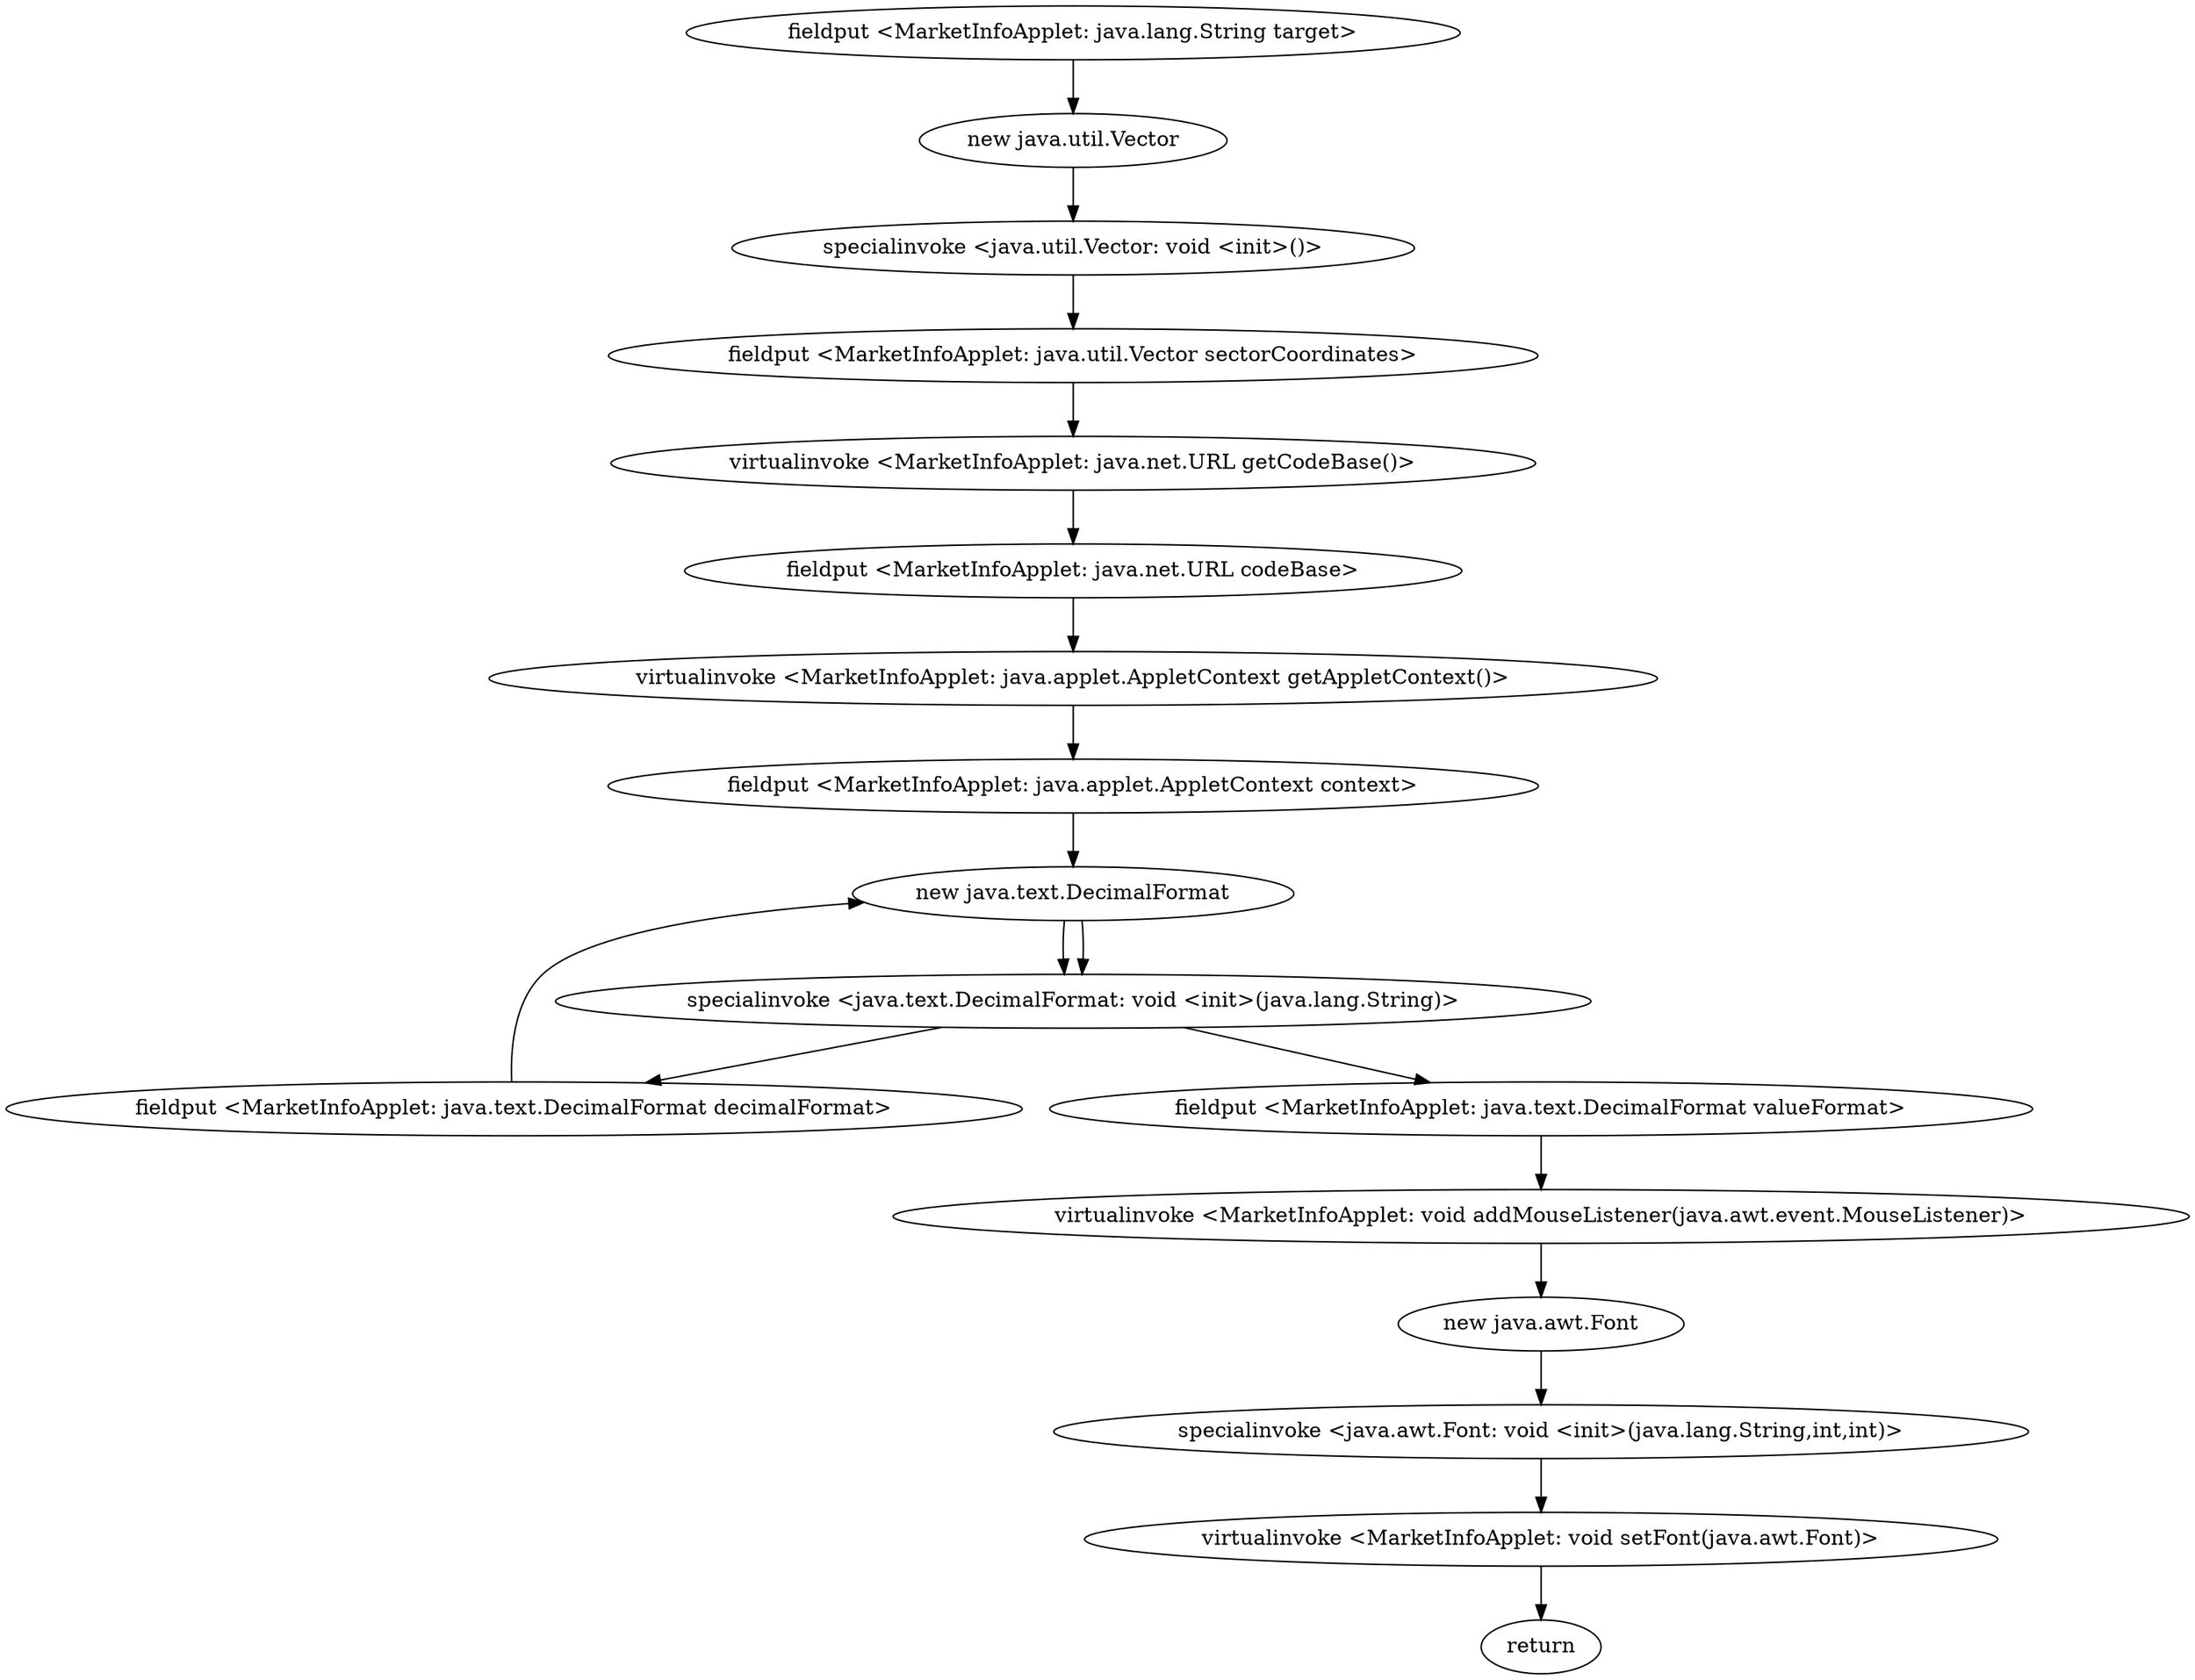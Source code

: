 digraph "" {
"fieldput <MarketInfoApplet: java.lang.String target>";
 "fieldput <MarketInfoApplet: java.lang.String target>"->"new java.util.Vector";
 "new java.util.Vector"->"specialinvoke <java.util.Vector: void <init>()>";
 "specialinvoke <java.util.Vector: void <init>()>"->"fieldput <MarketInfoApplet: java.util.Vector sectorCoordinates>";
 "fieldput <MarketInfoApplet: java.util.Vector sectorCoordinates>"->"virtualinvoke <MarketInfoApplet: java.net.URL getCodeBase()>";
 "virtualinvoke <MarketInfoApplet: java.net.URL getCodeBase()>"->"fieldput <MarketInfoApplet: java.net.URL codeBase>";
 "fieldput <MarketInfoApplet: java.net.URL codeBase>"->"virtualinvoke <MarketInfoApplet: java.applet.AppletContext getAppletContext()>";
 "virtualinvoke <MarketInfoApplet: java.applet.AppletContext getAppletContext()>"->"fieldput <MarketInfoApplet: java.applet.AppletContext context>";
 "fieldput <MarketInfoApplet: java.applet.AppletContext context>"->"new java.text.DecimalFormat";
 "new java.text.DecimalFormat"->"specialinvoke <java.text.DecimalFormat: void <init>(java.lang.String)>";
 "specialinvoke <java.text.DecimalFormat: void <init>(java.lang.String)>"->"fieldput <MarketInfoApplet: java.text.DecimalFormat decimalFormat>";
 "fieldput <MarketInfoApplet: java.text.DecimalFormat decimalFormat>"->"new java.text.DecimalFormat";
 "new java.text.DecimalFormat"->"specialinvoke <java.text.DecimalFormat: void <init>(java.lang.String)>";
 "specialinvoke <java.text.DecimalFormat: void <init>(java.lang.String)>"->"fieldput <MarketInfoApplet: java.text.DecimalFormat valueFormat>";
 "fieldput <MarketInfoApplet: java.text.DecimalFormat valueFormat>"->"virtualinvoke <MarketInfoApplet: void addMouseListener(java.awt.event.MouseListener)>";
 "virtualinvoke <MarketInfoApplet: void addMouseListener(java.awt.event.MouseListener)>"->"new java.awt.Font";
 "new java.awt.Font"->"specialinvoke <java.awt.Font: void <init>(java.lang.String,int,int)>";
 "specialinvoke <java.awt.Font: void <init>(java.lang.String,int,int)>"->"virtualinvoke <MarketInfoApplet: void setFont(java.awt.Font)>";
 "virtualinvoke <MarketInfoApplet: void setFont(java.awt.Font)>"->"return";
}
